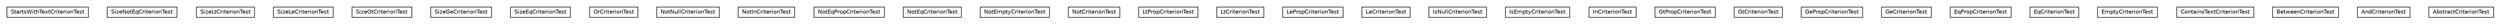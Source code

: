 #!/usr/local/bin/dot
#
# Class diagram 
# Generated by UMLGraph version R5_6_6-8-g8d7759 (http://www.umlgraph.org/)
#

digraph G {
	edge [fontname="Helvetica",fontsize=10,labelfontname="Helvetica",labelfontsize=10];
	node [fontname="Helvetica",fontsize=10,shape=plaintext];
	nodesep=0.25;
	ranksep=0.5;
	// org.dayatang.domain.internal.StartsWithTextCriterionTest
	c273 [label=<<table title="org.dayatang.domain.internal.StartsWithTextCriterionTest" border="0" cellborder="1" cellspacing="0" cellpadding="2" port="p" href="./StartsWithTextCriterionTest.html">
		<tr><td><table border="0" cellspacing="0" cellpadding="1">
<tr><td align="center" balign="center"> StartsWithTextCriterionTest </td></tr>
		</table></td></tr>
		</table>>, URL="./StartsWithTextCriterionTest.html", fontname="Helvetica", fontcolor="black", fontsize=10.0];
	// org.dayatang.domain.internal.SizeNotEqCriterionTest
	c274 [label=<<table title="org.dayatang.domain.internal.SizeNotEqCriterionTest" border="0" cellborder="1" cellspacing="0" cellpadding="2" port="p" href="./SizeNotEqCriterionTest.html">
		<tr><td><table border="0" cellspacing="0" cellpadding="1">
<tr><td align="center" balign="center"> SizeNotEqCriterionTest </td></tr>
		</table></td></tr>
		</table>>, URL="./SizeNotEqCriterionTest.html", fontname="Helvetica", fontcolor="black", fontsize=10.0];
	// org.dayatang.domain.internal.SizeLtCriterionTest
	c275 [label=<<table title="org.dayatang.domain.internal.SizeLtCriterionTest" border="0" cellborder="1" cellspacing="0" cellpadding="2" port="p" href="./SizeLtCriterionTest.html">
		<tr><td><table border="0" cellspacing="0" cellpadding="1">
<tr><td align="center" balign="center"> SizeLtCriterionTest </td></tr>
		</table></td></tr>
		</table>>, URL="./SizeLtCriterionTest.html", fontname="Helvetica", fontcolor="black", fontsize=10.0];
	// org.dayatang.domain.internal.SizeLeCriterionTest
	c276 [label=<<table title="org.dayatang.domain.internal.SizeLeCriterionTest" border="0" cellborder="1" cellspacing="0" cellpadding="2" port="p" href="./SizeLeCriterionTest.html">
		<tr><td><table border="0" cellspacing="0" cellpadding="1">
<tr><td align="center" balign="center"> SizeLeCriterionTest </td></tr>
		</table></td></tr>
		</table>>, URL="./SizeLeCriterionTest.html", fontname="Helvetica", fontcolor="black", fontsize=10.0];
	// org.dayatang.domain.internal.SizeGtCriterionTest
	c277 [label=<<table title="org.dayatang.domain.internal.SizeGtCriterionTest" border="0" cellborder="1" cellspacing="0" cellpadding="2" port="p" href="./SizeGtCriterionTest.html">
		<tr><td><table border="0" cellspacing="0" cellpadding="1">
<tr><td align="center" balign="center"> SizeGtCriterionTest </td></tr>
		</table></td></tr>
		</table>>, URL="./SizeGtCriterionTest.html", fontname="Helvetica", fontcolor="black", fontsize=10.0];
	// org.dayatang.domain.internal.SizeGeCriterionTest
	c278 [label=<<table title="org.dayatang.domain.internal.SizeGeCriterionTest" border="0" cellborder="1" cellspacing="0" cellpadding="2" port="p" href="./SizeGeCriterionTest.html">
		<tr><td><table border="0" cellspacing="0" cellpadding="1">
<tr><td align="center" balign="center"> SizeGeCriterionTest </td></tr>
		</table></td></tr>
		</table>>, URL="./SizeGeCriterionTest.html", fontname="Helvetica", fontcolor="black", fontsize=10.0];
	// org.dayatang.domain.internal.SizeEqCriterionTest
	c279 [label=<<table title="org.dayatang.domain.internal.SizeEqCriterionTest" border="0" cellborder="1" cellspacing="0" cellpadding="2" port="p" href="./SizeEqCriterionTest.html">
		<tr><td><table border="0" cellspacing="0" cellpadding="1">
<tr><td align="center" balign="center"> SizeEqCriterionTest </td></tr>
		</table></td></tr>
		</table>>, URL="./SizeEqCriterionTest.html", fontname="Helvetica", fontcolor="black", fontsize=10.0];
	// org.dayatang.domain.internal.OrCriterionTest
	c280 [label=<<table title="org.dayatang.domain.internal.OrCriterionTest" border="0" cellborder="1" cellspacing="0" cellpadding="2" port="p" href="./OrCriterionTest.html">
		<tr><td><table border="0" cellspacing="0" cellpadding="1">
<tr><td align="center" balign="center"> OrCriterionTest </td></tr>
		</table></td></tr>
		</table>>, URL="./OrCriterionTest.html", fontname="Helvetica", fontcolor="black", fontsize=10.0];
	// org.dayatang.domain.internal.NotNullCriterionTest
	c281 [label=<<table title="org.dayatang.domain.internal.NotNullCriterionTest" border="0" cellborder="1" cellspacing="0" cellpadding="2" port="p" href="./NotNullCriterionTest.html">
		<tr><td><table border="0" cellspacing="0" cellpadding="1">
<tr><td align="center" balign="center"> NotNullCriterionTest </td></tr>
		</table></td></tr>
		</table>>, URL="./NotNullCriterionTest.html", fontname="Helvetica", fontcolor="black", fontsize=10.0];
	// org.dayatang.domain.internal.NotInCriterionTest
	c282 [label=<<table title="org.dayatang.domain.internal.NotInCriterionTest" border="0" cellborder="1" cellspacing="0" cellpadding="2" port="p" href="./NotInCriterionTest.html">
		<tr><td><table border="0" cellspacing="0" cellpadding="1">
<tr><td align="center" balign="center"> NotInCriterionTest </td></tr>
		</table></td></tr>
		</table>>, URL="./NotInCriterionTest.html", fontname="Helvetica", fontcolor="black", fontsize=10.0];
	// org.dayatang.domain.internal.NotEqPropCriterionTest
	c283 [label=<<table title="org.dayatang.domain.internal.NotEqPropCriterionTest" border="0" cellborder="1" cellspacing="0" cellpadding="2" port="p" href="./NotEqPropCriterionTest.html">
		<tr><td><table border="0" cellspacing="0" cellpadding="1">
<tr><td align="center" balign="center"> NotEqPropCriterionTest </td></tr>
		</table></td></tr>
		</table>>, URL="./NotEqPropCriterionTest.html", fontname="Helvetica", fontcolor="black", fontsize=10.0];
	// org.dayatang.domain.internal.NotEqCriterionTest
	c284 [label=<<table title="org.dayatang.domain.internal.NotEqCriterionTest" border="0" cellborder="1" cellspacing="0" cellpadding="2" port="p" href="./NotEqCriterionTest.html">
		<tr><td><table border="0" cellspacing="0" cellpadding="1">
<tr><td align="center" balign="center"> NotEqCriterionTest </td></tr>
		</table></td></tr>
		</table>>, URL="./NotEqCriterionTest.html", fontname="Helvetica", fontcolor="black", fontsize=10.0];
	// org.dayatang.domain.internal.NotEmptyCriterionTest
	c285 [label=<<table title="org.dayatang.domain.internal.NotEmptyCriterionTest" border="0" cellborder="1" cellspacing="0" cellpadding="2" port="p" href="./NotEmptyCriterionTest.html">
		<tr><td><table border="0" cellspacing="0" cellpadding="1">
<tr><td align="center" balign="center"> NotEmptyCriterionTest </td></tr>
		</table></td></tr>
		</table>>, URL="./NotEmptyCriterionTest.html", fontname="Helvetica", fontcolor="black", fontsize=10.0];
	// org.dayatang.domain.internal.NotCriterionTest
	c286 [label=<<table title="org.dayatang.domain.internal.NotCriterionTest" border="0" cellborder="1" cellspacing="0" cellpadding="2" port="p" href="./NotCriterionTest.html">
		<tr><td><table border="0" cellspacing="0" cellpadding="1">
<tr><td align="center" balign="center"> NotCriterionTest </td></tr>
		</table></td></tr>
		</table>>, URL="./NotCriterionTest.html", fontname="Helvetica", fontcolor="black", fontsize=10.0];
	// org.dayatang.domain.internal.LtPropCriterionTest
	c287 [label=<<table title="org.dayatang.domain.internal.LtPropCriterionTest" border="0" cellborder="1" cellspacing="0" cellpadding="2" port="p" href="./LtPropCriterionTest.html">
		<tr><td><table border="0" cellspacing="0" cellpadding="1">
<tr><td align="center" balign="center"> LtPropCriterionTest </td></tr>
		</table></td></tr>
		</table>>, URL="./LtPropCriterionTest.html", fontname="Helvetica", fontcolor="black", fontsize=10.0];
	// org.dayatang.domain.internal.LtCriterionTest
	c288 [label=<<table title="org.dayatang.domain.internal.LtCriterionTest" border="0" cellborder="1" cellspacing="0" cellpadding="2" port="p" href="./LtCriterionTest.html">
		<tr><td><table border="0" cellspacing="0" cellpadding="1">
<tr><td align="center" balign="center"> LtCriterionTest </td></tr>
		</table></td></tr>
		</table>>, URL="./LtCriterionTest.html", fontname="Helvetica", fontcolor="black", fontsize=10.0];
	// org.dayatang.domain.internal.LePropCriterionTest
	c289 [label=<<table title="org.dayatang.domain.internal.LePropCriterionTest" border="0" cellborder="1" cellspacing="0" cellpadding="2" port="p" href="./LePropCriterionTest.html">
		<tr><td><table border="0" cellspacing="0" cellpadding="1">
<tr><td align="center" balign="center"> LePropCriterionTest </td></tr>
		</table></td></tr>
		</table>>, URL="./LePropCriterionTest.html", fontname="Helvetica", fontcolor="black", fontsize=10.0];
	// org.dayatang.domain.internal.LeCriterionTest
	c290 [label=<<table title="org.dayatang.domain.internal.LeCriterionTest" border="0" cellborder="1" cellspacing="0" cellpadding="2" port="p" href="./LeCriterionTest.html">
		<tr><td><table border="0" cellspacing="0" cellpadding="1">
<tr><td align="center" balign="center"> LeCriterionTest </td></tr>
		</table></td></tr>
		</table>>, URL="./LeCriterionTest.html", fontname="Helvetica", fontcolor="black", fontsize=10.0];
	// org.dayatang.domain.internal.IsNullCriterionTest
	c291 [label=<<table title="org.dayatang.domain.internal.IsNullCriterionTest" border="0" cellborder="1" cellspacing="0" cellpadding="2" port="p" href="./IsNullCriterionTest.html">
		<tr><td><table border="0" cellspacing="0" cellpadding="1">
<tr><td align="center" balign="center"> IsNullCriterionTest </td></tr>
		</table></td></tr>
		</table>>, URL="./IsNullCriterionTest.html", fontname="Helvetica", fontcolor="black", fontsize=10.0];
	// org.dayatang.domain.internal.IsEmptyCriterionTest
	c292 [label=<<table title="org.dayatang.domain.internal.IsEmptyCriterionTest" border="0" cellborder="1" cellspacing="0" cellpadding="2" port="p" href="./IsEmptyCriterionTest.html">
		<tr><td><table border="0" cellspacing="0" cellpadding="1">
<tr><td align="center" balign="center"> IsEmptyCriterionTest </td></tr>
		</table></td></tr>
		</table>>, URL="./IsEmptyCriterionTest.html", fontname="Helvetica", fontcolor="black", fontsize=10.0];
	// org.dayatang.domain.internal.InCriterionTest
	c293 [label=<<table title="org.dayatang.domain.internal.InCriterionTest" border="0" cellborder="1" cellspacing="0" cellpadding="2" port="p" href="./InCriterionTest.html">
		<tr><td><table border="0" cellspacing="0" cellpadding="1">
<tr><td align="center" balign="center"> InCriterionTest </td></tr>
		</table></td></tr>
		</table>>, URL="./InCriterionTest.html", fontname="Helvetica", fontcolor="black", fontsize=10.0];
	// org.dayatang.domain.internal.GtPropCriterionTest
	c294 [label=<<table title="org.dayatang.domain.internal.GtPropCriterionTest" border="0" cellborder="1" cellspacing="0" cellpadding="2" port="p" href="./GtPropCriterionTest.html">
		<tr><td><table border="0" cellspacing="0" cellpadding="1">
<tr><td align="center" balign="center"> GtPropCriterionTest </td></tr>
		</table></td></tr>
		</table>>, URL="./GtPropCriterionTest.html", fontname="Helvetica", fontcolor="black", fontsize=10.0];
	// org.dayatang.domain.internal.GtCriterionTest
	c295 [label=<<table title="org.dayatang.domain.internal.GtCriterionTest" border="0" cellborder="1" cellspacing="0" cellpadding="2" port="p" href="./GtCriterionTest.html">
		<tr><td><table border="0" cellspacing="0" cellpadding="1">
<tr><td align="center" balign="center"> GtCriterionTest </td></tr>
		</table></td></tr>
		</table>>, URL="./GtCriterionTest.html", fontname="Helvetica", fontcolor="black", fontsize=10.0];
	// org.dayatang.domain.internal.GePropCriterionTest
	c296 [label=<<table title="org.dayatang.domain.internal.GePropCriterionTest" border="0" cellborder="1" cellspacing="0" cellpadding="2" port="p" href="./GePropCriterionTest.html">
		<tr><td><table border="0" cellspacing="0" cellpadding="1">
<tr><td align="center" balign="center"> GePropCriterionTest </td></tr>
		</table></td></tr>
		</table>>, URL="./GePropCriterionTest.html", fontname="Helvetica", fontcolor="black", fontsize=10.0];
	// org.dayatang.domain.internal.GeCriterionTest
	c297 [label=<<table title="org.dayatang.domain.internal.GeCriterionTest" border="0" cellborder="1" cellspacing="0" cellpadding="2" port="p" href="./GeCriterionTest.html">
		<tr><td><table border="0" cellspacing="0" cellpadding="1">
<tr><td align="center" balign="center"> GeCriterionTest </td></tr>
		</table></td></tr>
		</table>>, URL="./GeCriterionTest.html", fontname="Helvetica", fontcolor="black", fontsize=10.0];
	// org.dayatang.domain.internal.EqPropCriterionTest
	c298 [label=<<table title="org.dayatang.domain.internal.EqPropCriterionTest" border="0" cellborder="1" cellspacing="0" cellpadding="2" port="p" href="./EqPropCriterionTest.html">
		<tr><td><table border="0" cellspacing="0" cellpadding="1">
<tr><td align="center" balign="center"> EqPropCriterionTest </td></tr>
		</table></td></tr>
		</table>>, URL="./EqPropCriterionTest.html", fontname="Helvetica", fontcolor="black", fontsize=10.0];
	// org.dayatang.domain.internal.EqCriterionTest
	c299 [label=<<table title="org.dayatang.domain.internal.EqCriterionTest" border="0" cellborder="1" cellspacing="0" cellpadding="2" port="p" href="./EqCriterionTest.html">
		<tr><td><table border="0" cellspacing="0" cellpadding="1">
<tr><td align="center" balign="center"> EqCriterionTest </td></tr>
		</table></td></tr>
		</table>>, URL="./EqCriterionTest.html", fontname="Helvetica", fontcolor="black", fontsize=10.0];
	// org.dayatang.domain.internal.EmptyCriterionTest
	c300 [label=<<table title="org.dayatang.domain.internal.EmptyCriterionTest" border="0" cellborder="1" cellspacing="0" cellpadding="2" port="p" href="./EmptyCriterionTest.html">
		<tr><td><table border="0" cellspacing="0" cellpadding="1">
<tr><td align="center" balign="center"> EmptyCriterionTest </td></tr>
		</table></td></tr>
		</table>>, URL="./EmptyCriterionTest.html", fontname="Helvetica", fontcolor="black", fontsize=10.0];
	// org.dayatang.domain.internal.ContainsTextCriterionTest
	c301 [label=<<table title="org.dayatang.domain.internal.ContainsTextCriterionTest" border="0" cellborder="1" cellspacing="0" cellpadding="2" port="p" href="./ContainsTextCriterionTest.html">
		<tr><td><table border="0" cellspacing="0" cellpadding="1">
<tr><td align="center" balign="center"> ContainsTextCriterionTest </td></tr>
		</table></td></tr>
		</table>>, URL="./ContainsTextCriterionTest.html", fontname="Helvetica", fontcolor="black", fontsize=10.0];
	// org.dayatang.domain.internal.BetweenCriterionTest
	c302 [label=<<table title="org.dayatang.domain.internal.BetweenCriterionTest" border="0" cellborder="1" cellspacing="0" cellpadding="2" port="p" href="./BetweenCriterionTest.html">
		<tr><td><table border="0" cellspacing="0" cellpadding="1">
<tr><td align="center" balign="center"> BetweenCriterionTest </td></tr>
		</table></td></tr>
		</table>>, URL="./BetweenCriterionTest.html", fontname="Helvetica", fontcolor="black", fontsize=10.0];
	// org.dayatang.domain.internal.AndCriterionTest
	c303 [label=<<table title="org.dayatang.domain.internal.AndCriterionTest" border="0" cellborder="1" cellspacing="0" cellpadding="2" port="p" href="./AndCriterionTest.html">
		<tr><td><table border="0" cellspacing="0" cellpadding="1">
<tr><td align="center" balign="center"> AndCriterionTest </td></tr>
		</table></td></tr>
		</table>>, URL="./AndCriterionTest.html", fontname="Helvetica", fontcolor="black", fontsize=10.0];
	// org.dayatang.domain.internal.AbstractCriterionTest
	c304 [label=<<table title="org.dayatang.domain.internal.AbstractCriterionTest" border="0" cellborder="1" cellspacing="0" cellpadding="2" port="p" href="./AbstractCriterionTest.html">
		<tr><td><table border="0" cellspacing="0" cellpadding="1">
<tr><td align="center" balign="center"> AbstractCriterionTest </td></tr>
		</table></td></tr>
		</table>>, URL="./AbstractCriterionTest.html", fontname="Helvetica", fontcolor="black", fontsize=10.0];
}

